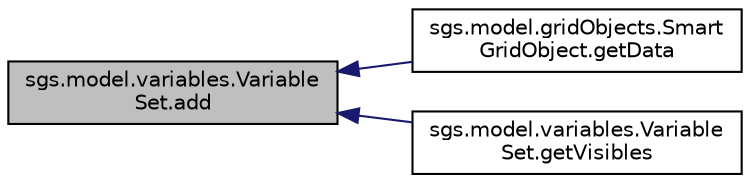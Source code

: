 digraph "sgs.model.variables.VariableSet.add"
{
  edge [fontname="Helvetica",fontsize="10",labelfontname="Helvetica",labelfontsize="10"];
  node [fontname="Helvetica",fontsize="10",shape=record];
  rankdir="LR";
  Node1 [label="sgs.model.variables.Variable\lSet.add",height=0.2,width=0.4,color="black", fillcolor="grey75", style="filled" fontcolor="black"];
  Node1 -> Node2 [dir="back",color="midnightblue",fontsize="10",style="solid"];
  Node2 [label="sgs.model.gridObjects.Smart\lGridObject.getData",height=0.2,width=0.4,color="black", fillcolor="white", style="filled",URL="$classsgs_1_1model_1_1grid_objects_1_1_smart_grid_object.html#abf83ed7908852229d62060e7c4016634"];
  Node1 -> Node3 [dir="back",color="midnightblue",fontsize="10",style="solid"];
  Node3 [label="sgs.model.variables.Variable\lSet.getVisibles",height=0.2,width=0.4,color="black", fillcolor="white", style="filled",URL="$classsgs_1_1model_1_1variables_1_1_variable_set.html#a1f84a91f4bef081e4bd7c04c7d2e8f52"];
}
